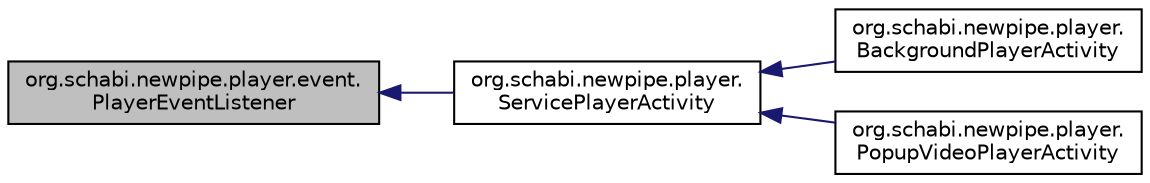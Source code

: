 digraph "org.schabi.newpipe.player.event.PlayerEventListener"
{
 // LATEX_PDF_SIZE
  edge [fontname="Helvetica",fontsize="10",labelfontname="Helvetica",labelfontsize="10"];
  node [fontname="Helvetica",fontsize="10",shape=record];
  rankdir="LR";
  Node0 [label="org.schabi.newpipe.player.event.\lPlayerEventListener",height=0.2,width=0.4,color="black", fillcolor="grey75", style="filled", fontcolor="black",tooltip=" "];
  Node0 -> Node1 [dir="back",color="midnightblue",fontsize="10",style="solid",fontname="Helvetica"];
  Node1 [label="org.schabi.newpipe.player.\lServicePlayerActivity",height=0.2,width=0.4,color="black", fillcolor="white", style="filled",URL="$classorg_1_1schabi_1_1newpipe_1_1player_1_1_service_player_activity.html",tooltip=" "];
  Node1 -> Node2 [dir="back",color="midnightblue",fontsize="10",style="solid",fontname="Helvetica"];
  Node2 [label="org.schabi.newpipe.player.\lBackgroundPlayerActivity",height=0.2,width=0.4,color="black", fillcolor="white", style="filled",URL="$classorg_1_1schabi_1_1newpipe_1_1player_1_1_background_player_activity.html",tooltip=" "];
  Node1 -> Node3 [dir="back",color="midnightblue",fontsize="10",style="solid",fontname="Helvetica"];
  Node3 [label="org.schabi.newpipe.player.\lPopupVideoPlayerActivity",height=0.2,width=0.4,color="black", fillcolor="white", style="filled",URL="$classorg_1_1schabi_1_1newpipe_1_1player_1_1_popup_video_player_activity.html",tooltip=" "];
}
